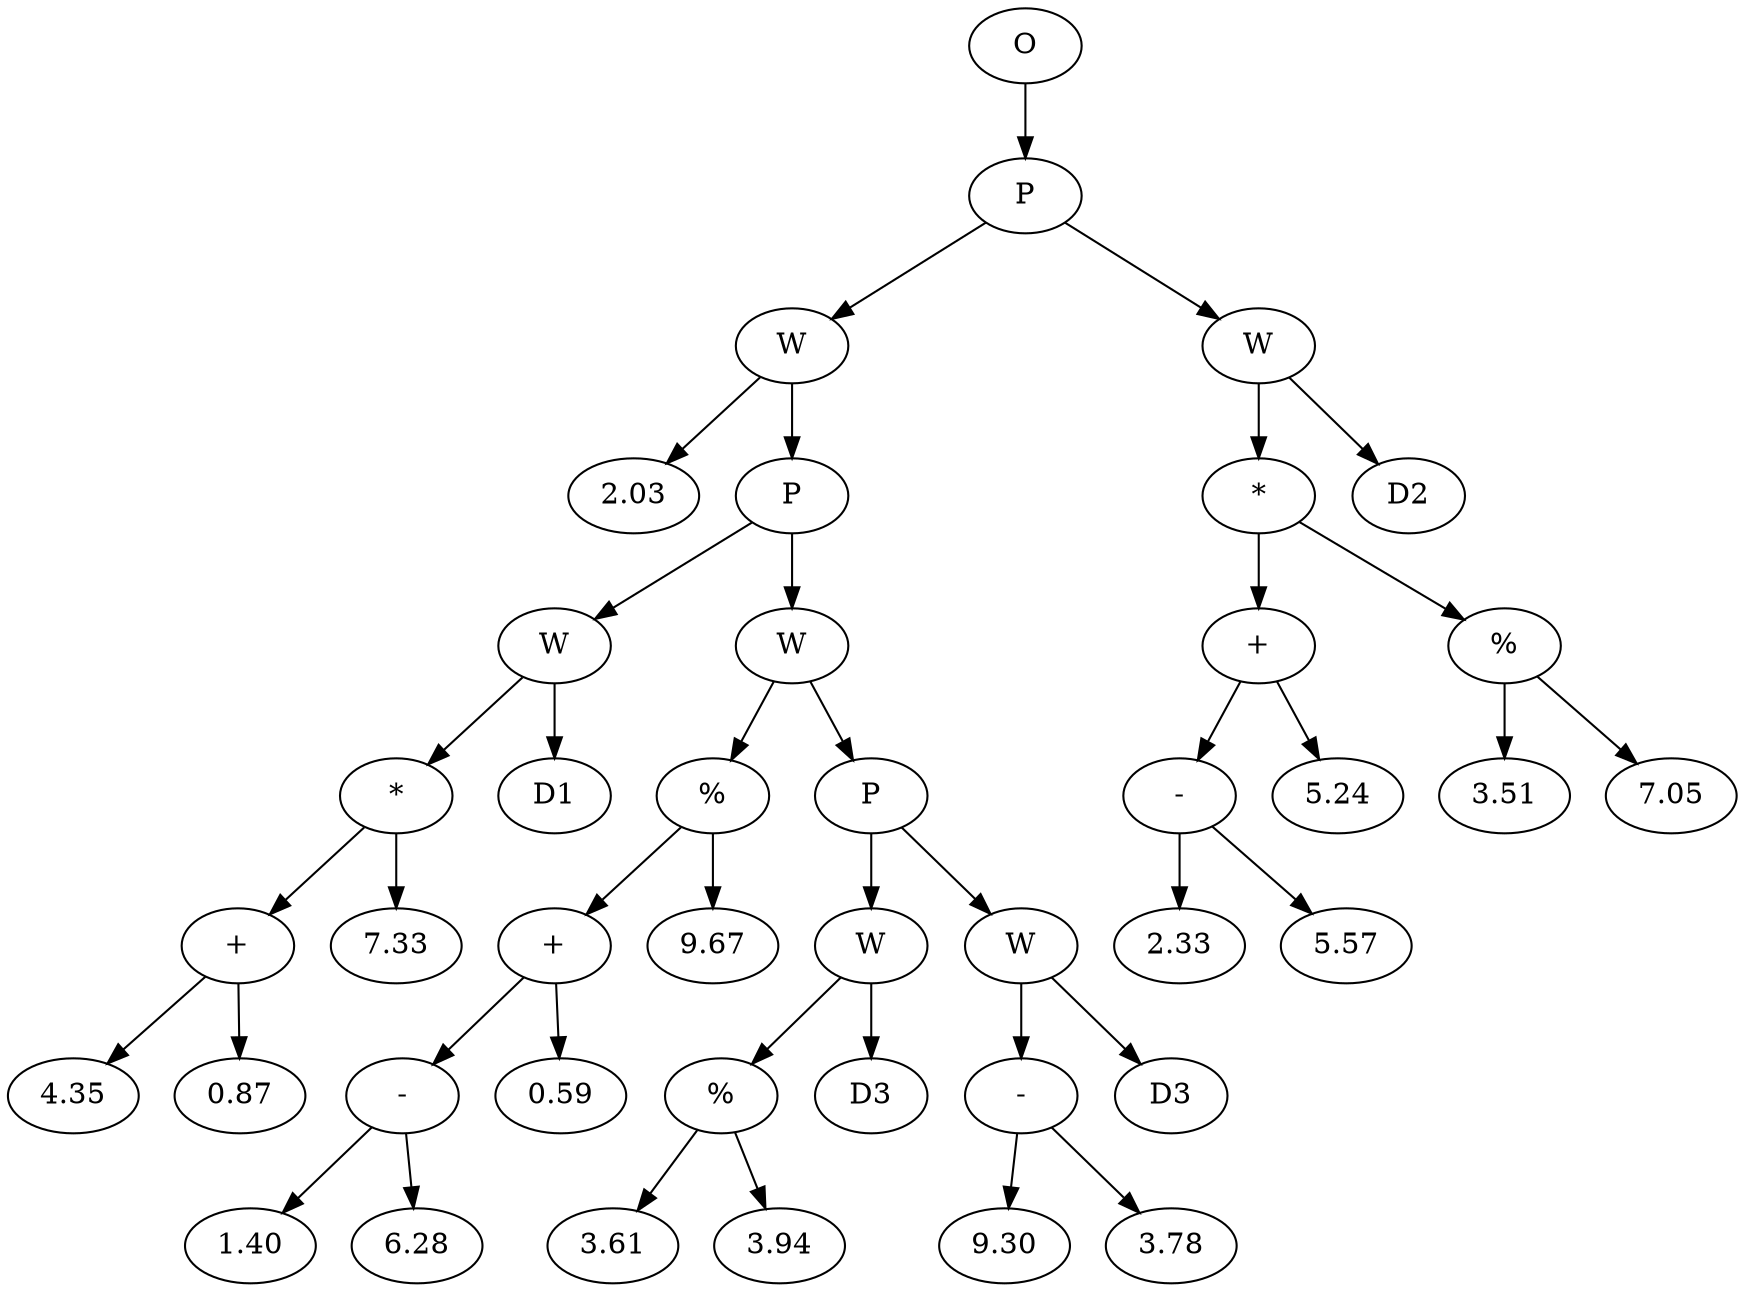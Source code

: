 // Tree
digraph {
	3383303 [label=O]
	3383304 [label=P]
	3383303 -> 3383304
	3383305 [label=W]
	3383304 -> 3383305
	3383306 [label=2.03]
	3383305 -> 3383306
	3383307 [label=P]
	3383305 -> 3383307
	3383308 [label=W]
	3383307 -> 3383308
	3383309 [label="*"]
	3383308 -> 3383309
	3383310 [label="+"]
	3383309 -> 3383310
	3383311 [label=4.35]
	3383310 -> 3383311
	3383312 [label=0.87]
	3383310 -> 3383312
	3383313 [label=7.33]
	3383309 -> 3383313
	3383314 [label=D1]
	3383308 -> 3383314
	3383315 [label=W]
	3383307 -> 3383315
	3383316 [label="%"]
	3383315 -> 3383316
	3383317 [label="+"]
	3383316 -> 3383317
	3383318 [label="-"]
	3383317 -> 3383318
	3383319 [label=1.40]
	3383318 -> 3383319
	3383320 [label=6.28]
	3383318 -> 3383320
	3383321 [label=0.59]
	3383317 -> 3383321
	3383322 [label=9.67]
	3383316 -> 3383322
	3383323 [label=P]
	3383315 -> 3383323
	3383324 [label=W]
	3383323 -> 3383324
	3383325 [label="%"]
	3383324 -> 3383325
	3383326 [label=3.61]
	3383325 -> 3383326
	3383327 [label=3.94]
	3383325 -> 3383327
	3383328 [label=D3]
	3383324 -> 3383328
	3383329 [label=W]
	3383323 -> 3383329
	3383330 [label="-"]
	3383329 -> 3383330
	3383331 [label=9.30]
	3383330 -> 3383331
	3383332 [label=3.78]
	3383330 -> 3383332
	3383333 [label=D3]
	3383329 -> 3383333
	3383334 [label=W]
	3383304 -> 3383334
	3383335 [label="*"]
	3383334 -> 3383335
	3383336 [label="+"]
	3383335 -> 3383336
	3383337 [label="-"]
	3383336 -> 3383337
	3383338 [label=2.33]
	3383337 -> 3383338
	3383339 [label=5.57]
	3383337 -> 3383339
	3383340 [label=5.24]
	3383336 -> 3383340
	3383341 [label="%"]
	3383335 -> 3383341
	3383342 [label=3.51]
	3383341 -> 3383342
	3383343 [label=7.05]
	3383341 -> 3383343
	3383344 [label=D2]
	3383334 -> 3383344
}
